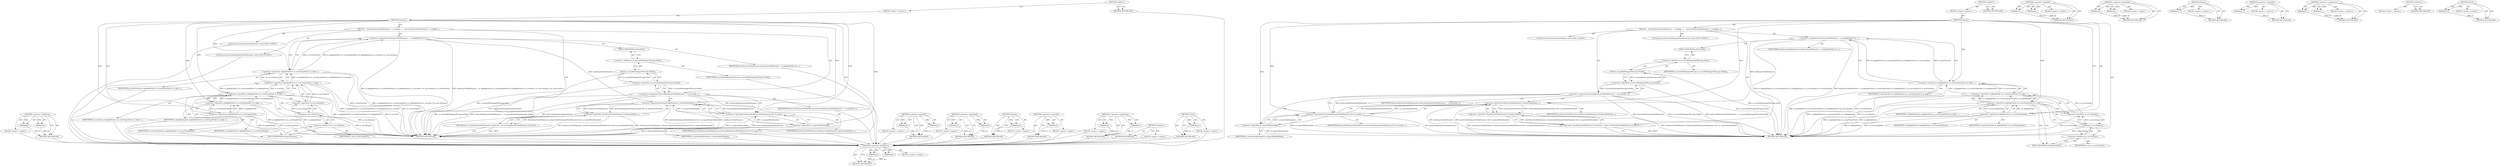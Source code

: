 digraph "isNull" {
vulnerable_79 [label=<(METHOD,&lt;operator&gt;.fieldAccess)>];
vulnerable_80 [label=<(PARAM,p1)>];
vulnerable_81 [label=<(PARAM,p2)>];
vulnerable_82 [label=<(BLOCK,&lt;empty&gt;,&lt;empty&gt;)>];
vulnerable_83 [label=<(METHOD_RETURN,ANY)>];
vulnerable_6 [label=<(METHOD,&lt;global&gt;)<SUB>1</SUB>>];
vulnerable_7 [label=<(BLOCK,&lt;empty&gt;,&lt;empty&gt;)<SUB>1</SUB>>];
vulnerable_8 [label=<(METHOD,isEmpty)<SUB>1</SUB>>];
vulnerable_9 [label=<(BLOCK,{
    bool hasAlwaysVisibleElements = m_highlig...,{
    bool hasAlwaysVisibleElements = m_highlig...)<SUB>2</SUB>>];
vulnerable_10 [label="<(LOCAL,bool hasAlwaysVisibleElements: bool)<SUB>3</SUB>>"];
vulnerable_11 [label=<(&lt;operator&gt;.assignment,hasAlwaysVisibleElements = m_highlightNode || m...)<SUB>3</SUB>>];
vulnerable_12 [label=<(IDENTIFIER,hasAlwaysVisibleElements,hasAlwaysVisibleElements = m_highlightNode || m...)<SUB>3</SUB>>];
vulnerable_13 [label=<(&lt;operator&gt;.logicalOr,m_highlightNode || m_eventTargetNode || m_highl...)<SUB>3</SUB>>];
vulnerable_14 [label=<(&lt;operator&gt;.logicalOr,m_highlightNode || m_eventTargetNode || m_highl...)<SUB>3</SUB>>];
vulnerable_15 [label=<(&lt;operator&gt;.logicalOr,m_highlightNode || m_eventTargetNode || m_highl...)<SUB>3</SUB>>];
vulnerable_16 [label=<(&lt;operator&gt;.logicalOr,m_highlightNode || m_eventTargetNode || m_highl...)<SUB>3</SUB>>];
vulnerable_17 [label=<(&lt;operator&gt;.logicalOr,m_highlightNode || m_eventTargetNode)<SUB>3</SUB>>];
vulnerable_18 [label=<(IDENTIFIER,m_highlightNode,m_highlightNode || m_eventTargetNode)<SUB>3</SUB>>];
vulnerable_19 [label=<(IDENTIFIER,m_eventTargetNode,m_highlightNode || m_eventTargetNode)<SUB>3</SUB>>];
vulnerable_20 [label=<(IDENTIFIER,m_highlightQuad,m_highlightNode || m_eventTargetNode || m_highl...)<SUB>3</SUB>>];
vulnerable_21 [label=<(IDENTIFIER,m_overrides,m_highlightNode || m_eventTargetNode || m_highl...)<SUB>3</SUB>>];
vulnerable_22 [label=<(&lt;operator&gt;.logicalNot,!m_size.isEmpty())<SUB>3</SUB>>];
vulnerable_23 [label=<(isEmpty,m_size.isEmpty())<SUB>3</SUB>>];
vulnerable_24 [label=<(&lt;operator&gt;.fieldAccess,m_size.isEmpty)<SUB>3</SUB>>];
vulnerable_25 [label=<(IDENTIFIER,m_size,m_size.isEmpty())<SUB>3</SUB>>];
vulnerable_26 [label=<(FIELD_IDENTIFIER,isEmpty,isEmpty)<SUB>3</SUB>>];
vulnerable_27 [label=<(IDENTIFIER,m_drawViewSize,m_highlightNode || m_eventTargetNode || m_highl...)<SUB>3</SUB>>];
vulnerable_28 [label="<(LOCAL,bool hasInvisibleInInspectModeElements: bool)<SUB>4</SUB>>"];
vulnerable_29 [label=<(&lt;operator&gt;.assignment,hasInvisibleInInspectModeElements = !m_pausedIn...)<SUB>4</SUB>>];
vulnerable_30 [label=<(IDENTIFIER,hasInvisibleInInspectModeElements,hasInvisibleInInspectModeElements = !m_pausedIn...)<SUB>4</SUB>>];
vulnerable_31 [label=<(&lt;operator&gt;.logicalNot,!m_pausedInDebuggerMessage.isNull())<SUB>4</SUB>>];
vulnerable_32 [label=<(isNull,m_pausedInDebuggerMessage.isNull())<SUB>4</SUB>>];
vulnerable_33 [label=<(&lt;operator&gt;.fieldAccess,m_pausedInDebuggerMessage.isNull)<SUB>4</SUB>>];
vulnerable_34 [label=<(IDENTIFIER,m_pausedInDebuggerMessage,m_pausedInDebuggerMessage.isNull())<SUB>4</SUB>>];
vulnerable_35 [label=<(FIELD_IDENTIFIER,isNull,isNull)<SUB>4</SUB>>];
vulnerable_36 [label=<(RETURN,return !(hasAlwaysVisibleElements || (hasInvisi...,return !(hasAlwaysVisibleElements || (hasInvisi...)<SUB>5</SUB>>];
vulnerable_37 [label=<(&lt;operator&gt;.logicalNot,!(hasAlwaysVisibleElements || (hasInvisibleInIn...)<SUB>5</SUB>>];
vulnerable_38 [label=<(&lt;operator&gt;.logicalOr,hasAlwaysVisibleElements || (hasInvisibleInInsp...)<SUB>5</SUB>>];
vulnerable_39 [label=<(IDENTIFIER,hasAlwaysVisibleElements,hasAlwaysVisibleElements || (hasInvisibleInInsp...)<SUB>5</SUB>>];
vulnerable_40 [label=<(&lt;operator&gt;.logicalAnd,hasInvisibleInInspectModeElements &amp;&amp; !m_inspect...)<SUB>5</SUB>>];
vulnerable_41 [label=<(IDENTIFIER,hasInvisibleInInspectModeElements,hasInvisibleInInspectModeElements &amp;&amp; !m_inspect...)<SUB>5</SUB>>];
vulnerable_42 [label=<(&lt;operator&gt;.logicalNot,!m_inspectModeEnabled)<SUB>5</SUB>>];
vulnerable_43 [label=<(IDENTIFIER,m_inspectModeEnabled,!m_inspectModeEnabled)<SUB>5</SUB>>];
vulnerable_44 [label=<(METHOD_RETURN,bool)<SUB>1</SUB>>];
vulnerable_46 [label=<(METHOD_RETURN,ANY)<SUB>1</SUB>>];
vulnerable_66 [label=<(METHOD,&lt;operator&gt;.logicalOr)>];
vulnerable_67 [label=<(PARAM,p1)>];
vulnerable_68 [label=<(PARAM,p2)>];
vulnerable_69 [label=<(BLOCK,&lt;empty&gt;,&lt;empty&gt;)>];
vulnerable_70 [label=<(METHOD_RETURN,ANY)>];
vulnerable_88 [label=<(METHOD,&lt;operator&gt;.logicalAnd)>];
vulnerable_89 [label=<(PARAM,p1)>];
vulnerable_90 [label=<(PARAM,p2)>];
vulnerable_91 [label=<(BLOCK,&lt;empty&gt;,&lt;empty&gt;)>];
vulnerable_92 [label=<(METHOD_RETURN,ANY)>];
vulnerable_75 [label=<(METHOD,isEmpty)>];
vulnerable_76 [label=<(PARAM,p1)>];
vulnerable_77 [label=<(BLOCK,&lt;empty&gt;,&lt;empty&gt;)>];
vulnerable_78 [label=<(METHOD_RETURN,ANY)>];
vulnerable_71 [label=<(METHOD,&lt;operator&gt;.logicalNot)>];
vulnerable_72 [label=<(PARAM,p1)>];
vulnerable_73 [label=<(BLOCK,&lt;empty&gt;,&lt;empty&gt;)>];
vulnerable_74 [label=<(METHOD_RETURN,ANY)>];
vulnerable_61 [label=<(METHOD,&lt;operator&gt;.assignment)>];
vulnerable_62 [label=<(PARAM,p1)>];
vulnerable_63 [label=<(PARAM,p2)>];
vulnerable_64 [label=<(BLOCK,&lt;empty&gt;,&lt;empty&gt;)>];
vulnerable_65 [label=<(METHOD_RETURN,ANY)>];
vulnerable_55 [label=<(METHOD,&lt;global&gt;)<SUB>1</SUB>>];
vulnerable_56 [label=<(BLOCK,&lt;empty&gt;,&lt;empty&gt;)>];
vulnerable_57 [label=<(METHOD_RETURN,ANY)>];
vulnerable_84 [label=<(METHOD,isNull)>];
vulnerable_85 [label=<(PARAM,p1)>];
vulnerable_86 [label=<(BLOCK,&lt;empty&gt;,&lt;empty&gt;)>];
vulnerable_87 [label=<(METHOD_RETURN,ANY)>];
fixed_77 [label=<(METHOD,&lt;operator&gt;.fieldAccess)>];
fixed_78 [label=<(PARAM,p1)>];
fixed_79 [label=<(PARAM,p2)>];
fixed_80 [label=<(BLOCK,&lt;empty&gt;,&lt;empty&gt;)>];
fixed_81 [label=<(METHOD_RETURN,ANY)>];
fixed_6 [label=<(METHOD,&lt;global&gt;)<SUB>1</SUB>>];
fixed_7 [label=<(BLOCK,&lt;empty&gt;,&lt;empty&gt;)<SUB>1</SUB>>];
fixed_8 [label=<(METHOD,isEmpty)<SUB>1</SUB>>];
fixed_9 [label=<(BLOCK,{
    bool hasAlwaysVisibleElements = m_highlig...,{
    bool hasAlwaysVisibleElements = m_highlig...)<SUB>2</SUB>>];
fixed_10 [label="<(LOCAL,bool hasAlwaysVisibleElements: bool)<SUB>3</SUB>>"];
fixed_11 [label=<(&lt;operator&gt;.assignment,hasAlwaysVisibleElements = m_highlightNode || m...)<SUB>3</SUB>>];
fixed_12 [label=<(IDENTIFIER,hasAlwaysVisibleElements,hasAlwaysVisibleElements = m_highlightNode || m...)<SUB>3</SUB>>];
fixed_13 [label=<(&lt;operator&gt;.logicalOr,m_highlightNode || m_eventTargetNode || m_highl...)<SUB>3</SUB>>];
fixed_14 [label=<(&lt;operator&gt;.logicalOr,m_highlightNode || m_eventTargetNode || m_highl...)<SUB>3</SUB>>];
fixed_15 [label=<(&lt;operator&gt;.logicalOr,m_highlightNode || m_eventTargetNode || m_highl...)<SUB>3</SUB>>];
fixed_16 [label=<(&lt;operator&gt;.logicalOr,m_highlightNode || m_eventTargetNode)<SUB>3</SUB>>];
fixed_17 [label=<(IDENTIFIER,m_highlightNode,m_highlightNode || m_eventTargetNode)<SUB>3</SUB>>];
fixed_18 [label=<(IDENTIFIER,m_eventTargetNode,m_highlightNode || m_eventTargetNode)<SUB>3</SUB>>];
fixed_19 [label=<(IDENTIFIER,m_highlightQuad,m_highlightNode || m_eventTargetNode || m_highl...)<SUB>3</SUB>>];
fixed_20 [label=<(&lt;operator&gt;.logicalNot,!m_size.isEmpty())<SUB>3</SUB>>];
fixed_21 [label=<(isEmpty,m_size.isEmpty())<SUB>3</SUB>>];
fixed_22 [label=<(&lt;operator&gt;.fieldAccess,m_size.isEmpty)<SUB>3</SUB>>];
fixed_23 [label=<(IDENTIFIER,m_size,m_size.isEmpty())<SUB>3</SUB>>];
fixed_24 [label=<(FIELD_IDENTIFIER,isEmpty,isEmpty)<SUB>3</SUB>>];
fixed_25 [label=<(IDENTIFIER,m_drawViewSize,m_highlightNode || m_eventTargetNode || m_highl...)<SUB>3</SUB>>];
fixed_26 [label="<(LOCAL,bool hasInvisibleInInspectModeElements: bool)<SUB>4</SUB>>"];
fixed_27 [label=<(&lt;operator&gt;.assignment,hasInvisibleInInspectModeElements = !m_pausedIn...)<SUB>4</SUB>>];
fixed_28 [label=<(IDENTIFIER,hasInvisibleInInspectModeElements,hasInvisibleInInspectModeElements = !m_pausedIn...)<SUB>4</SUB>>];
fixed_29 [label=<(&lt;operator&gt;.logicalNot,!m_pausedInDebuggerMessage.isNull())<SUB>4</SUB>>];
fixed_30 [label=<(isNull,m_pausedInDebuggerMessage.isNull())<SUB>4</SUB>>];
fixed_31 [label=<(&lt;operator&gt;.fieldAccess,m_pausedInDebuggerMessage.isNull)<SUB>4</SUB>>];
fixed_32 [label=<(IDENTIFIER,m_pausedInDebuggerMessage,m_pausedInDebuggerMessage.isNull())<SUB>4</SUB>>];
fixed_33 [label=<(FIELD_IDENTIFIER,isNull,isNull)<SUB>4</SUB>>];
fixed_34 [label=<(RETURN,return !(hasAlwaysVisibleElements || (hasInvisi...,return !(hasAlwaysVisibleElements || (hasInvisi...)<SUB>5</SUB>>];
fixed_35 [label=<(&lt;operator&gt;.logicalNot,!(hasAlwaysVisibleElements || (hasInvisibleInIn...)<SUB>5</SUB>>];
fixed_36 [label=<(&lt;operator&gt;.logicalOr,hasAlwaysVisibleElements || (hasInvisibleInInsp...)<SUB>5</SUB>>];
fixed_37 [label=<(IDENTIFIER,hasAlwaysVisibleElements,hasAlwaysVisibleElements || (hasInvisibleInInsp...)<SUB>5</SUB>>];
fixed_38 [label=<(&lt;operator&gt;.logicalAnd,hasInvisibleInInspectModeElements &amp;&amp; !m_inspect...)<SUB>5</SUB>>];
fixed_39 [label=<(IDENTIFIER,hasInvisibleInInspectModeElements,hasInvisibleInInspectModeElements &amp;&amp; !m_inspect...)<SUB>5</SUB>>];
fixed_40 [label=<(&lt;operator&gt;.logicalNot,!m_inspectModeEnabled)<SUB>5</SUB>>];
fixed_41 [label=<(IDENTIFIER,m_inspectModeEnabled,!m_inspectModeEnabled)<SUB>5</SUB>>];
fixed_42 [label=<(METHOD_RETURN,bool)<SUB>1</SUB>>];
fixed_44 [label=<(METHOD_RETURN,ANY)<SUB>1</SUB>>];
fixed_64 [label=<(METHOD,&lt;operator&gt;.logicalOr)>];
fixed_65 [label=<(PARAM,p1)>];
fixed_66 [label=<(PARAM,p2)>];
fixed_67 [label=<(BLOCK,&lt;empty&gt;,&lt;empty&gt;)>];
fixed_68 [label=<(METHOD_RETURN,ANY)>];
fixed_86 [label=<(METHOD,&lt;operator&gt;.logicalAnd)>];
fixed_87 [label=<(PARAM,p1)>];
fixed_88 [label=<(PARAM,p2)>];
fixed_89 [label=<(BLOCK,&lt;empty&gt;,&lt;empty&gt;)>];
fixed_90 [label=<(METHOD_RETURN,ANY)>];
fixed_73 [label=<(METHOD,isEmpty)>];
fixed_74 [label=<(PARAM,p1)>];
fixed_75 [label=<(BLOCK,&lt;empty&gt;,&lt;empty&gt;)>];
fixed_76 [label=<(METHOD_RETURN,ANY)>];
fixed_69 [label=<(METHOD,&lt;operator&gt;.logicalNot)>];
fixed_70 [label=<(PARAM,p1)>];
fixed_71 [label=<(BLOCK,&lt;empty&gt;,&lt;empty&gt;)>];
fixed_72 [label=<(METHOD_RETURN,ANY)>];
fixed_59 [label=<(METHOD,&lt;operator&gt;.assignment)>];
fixed_60 [label=<(PARAM,p1)>];
fixed_61 [label=<(PARAM,p2)>];
fixed_62 [label=<(BLOCK,&lt;empty&gt;,&lt;empty&gt;)>];
fixed_63 [label=<(METHOD_RETURN,ANY)>];
fixed_53 [label=<(METHOD,&lt;global&gt;)<SUB>1</SUB>>];
fixed_54 [label=<(BLOCK,&lt;empty&gt;,&lt;empty&gt;)>];
fixed_55 [label=<(METHOD_RETURN,ANY)>];
fixed_82 [label=<(METHOD,isNull)>];
fixed_83 [label=<(PARAM,p1)>];
fixed_84 [label=<(BLOCK,&lt;empty&gt;,&lt;empty&gt;)>];
fixed_85 [label=<(METHOD_RETURN,ANY)>];
vulnerable_79 -> vulnerable_80  [key=0, label="AST: "];
vulnerable_79 -> vulnerable_80  [key=1, label="DDG: "];
vulnerable_79 -> vulnerable_82  [key=0, label="AST: "];
vulnerable_79 -> vulnerable_81  [key=0, label="AST: "];
vulnerable_79 -> vulnerable_81  [key=1, label="DDG: "];
vulnerable_79 -> vulnerable_83  [key=0, label="AST: "];
vulnerable_79 -> vulnerable_83  [key=1, label="CFG: "];
vulnerable_80 -> vulnerable_83  [key=0, label="DDG: p1"];
vulnerable_81 -> vulnerable_83  [key=0, label="DDG: p2"];
vulnerable_82 -> fixed_77  [key=0];
vulnerable_83 -> fixed_77  [key=0];
vulnerable_6 -> vulnerable_7  [key=0, label="AST: "];
vulnerable_6 -> vulnerable_46  [key=0, label="AST: "];
vulnerable_6 -> vulnerable_46  [key=1, label="CFG: "];
vulnerable_7 -> vulnerable_8  [key=0, label="AST: "];
vulnerable_8 -> vulnerable_9  [key=0, label="AST: "];
vulnerable_8 -> vulnerable_44  [key=0, label="AST: "];
vulnerable_8 -> vulnerable_17  [key=0, label="CFG: "];
vulnerable_8 -> vulnerable_17  [key=1, label="DDG: "];
vulnerable_8 -> vulnerable_13  [key=0, label="DDG: "];
vulnerable_8 -> vulnerable_38  [key=0, label="DDG: "];
vulnerable_8 -> vulnerable_15  [key=0, label="DDG: "];
vulnerable_8 -> vulnerable_40  [key=0, label="DDG: "];
vulnerable_8 -> vulnerable_16  [key=0, label="DDG: "];
vulnerable_8 -> vulnerable_42  [key=0, label="DDG: "];
vulnerable_9 -> vulnerable_10  [key=0, label="AST: "];
vulnerable_9 -> vulnerable_11  [key=0, label="AST: "];
vulnerable_9 -> vulnerable_28  [key=0, label="AST: "];
vulnerable_9 -> vulnerable_29  [key=0, label="AST: "];
vulnerable_9 -> vulnerable_36  [key=0, label="AST: "];
vulnerable_10 -> fixed_77  [key=0];
vulnerable_11 -> vulnerable_12  [key=0, label="AST: "];
vulnerable_11 -> vulnerable_13  [key=0, label="AST: "];
vulnerable_11 -> vulnerable_35  [key=0, label="CFG: "];
vulnerable_11 -> vulnerable_44  [key=0, label="DDG: m_highlightNode || m_eventTargetNode || m_highlightQuad || m_overrides || !m_size.isEmpty() || m_drawViewSize"];
vulnerable_11 -> vulnerable_44  [key=1, label="DDG: hasAlwaysVisibleElements = m_highlightNode || m_eventTargetNode || m_highlightQuad || m_overrides || !m_size.isEmpty() || m_drawViewSize"];
vulnerable_11 -> vulnerable_38  [key=0, label="DDG: hasAlwaysVisibleElements"];
vulnerable_12 -> fixed_77  [key=0];
vulnerable_13 -> vulnerable_14  [key=0, label="AST: "];
vulnerable_13 -> vulnerable_27  [key=0, label="AST: "];
vulnerable_13 -> vulnerable_11  [key=0, label="CFG: "];
vulnerable_13 -> vulnerable_11  [key=1, label="DDG: m_highlightNode || m_eventTargetNode || m_highlightQuad || m_overrides || !m_size.isEmpty()"];
vulnerable_13 -> vulnerable_11  [key=2, label="DDG: m_drawViewSize"];
vulnerable_13 -> vulnerable_44  [key=0, label="DDG: m_highlightNode || m_eventTargetNode || m_highlightQuad || m_overrides || !m_size.isEmpty()"];
vulnerable_13 -> vulnerable_44  [key=1, label="DDG: m_drawViewSize"];
vulnerable_14 -> vulnerable_15  [key=0, label="AST: "];
vulnerable_14 -> vulnerable_22  [key=0, label="AST: "];
vulnerable_14 -> vulnerable_13  [key=0, label="CFG: "];
vulnerable_14 -> vulnerable_13  [key=1, label="DDG: m_highlightNode || m_eventTargetNode || m_highlightQuad || m_overrides"];
vulnerable_14 -> vulnerable_13  [key=2, label="DDG: !m_size.isEmpty()"];
vulnerable_14 -> vulnerable_44  [key=0, label="DDG: m_highlightNode || m_eventTargetNode || m_highlightQuad || m_overrides"];
vulnerable_14 -> vulnerable_44  [key=1, label="DDG: !m_size.isEmpty()"];
vulnerable_15 -> vulnerable_16  [key=0, label="AST: "];
vulnerable_15 -> vulnerable_21  [key=0, label="AST: "];
vulnerable_15 -> vulnerable_14  [key=0, label="CFG: "];
vulnerable_15 -> vulnerable_14  [key=1, label="DDG: m_highlightNode || m_eventTargetNode || m_highlightQuad"];
vulnerable_15 -> vulnerable_14  [key=2, label="DDG: m_overrides"];
vulnerable_15 -> vulnerable_26  [key=0, label="CFG: "];
vulnerable_15 -> vulnerable_26  [key=1, label="CDG: "];
vulnerable_15 -> vulnerable_44  [key=0, label="DDG: m_highlightNode || m_eventTargetNode || m_highlightQuad"];
vulnerable_15 -> vulnerable_44  [key=1, label="DDG: m_overrides"];
vulnerable_15 -> vulnerable_24  [key=0, label="CDG: "];
vulnerable_15 -> vulnerable_23  [key=0, label="CDG: "];
vulnerable_15 -> vulnerable_22  [key=0, label="CDG: "];
vulnerable_16 -> vulnerable_17  [key=0, label="AST: "];
vulnerable_16 -> vulnerable_20  [key=0, label="AST: "];
vulnerable_16 -> vulnerable_15  [key=0, label="CFG: "];
vulnerable_16 -> vulnerable_15  [key=1, label="DDG: m_highlightNode || m_eventTargetNode"];
vulnerable_16 -> vulnerable_15  [key=2, label="DDG: m_highlightQuad"];
vulnerable_16 -> vulnerable_44  [key=0, label="DDG: m_highlightNode || m_eventTargetNode"];
vulnerable_16 -> vulnerable_44  [key=1, label="DDG: m_highlightQuad"];
vulnerable_17 -> vulnerable_18  [key=0, label="AST: "];
vulnerable_17 -> vulnerable_19  [key=0, label="AST: "];
vulnerable_17 -> vulnerable_16  [key=0, label="CFG: "];
vulnerable_17 -> vulnerable_16  [key=1, label="DDG: m_highlightNode"];
vulnerable_17 -> vulnerable_16  [key=2, label="DDG: m_eventTargetNode"];
vulnerable_17 -> vulnerable_44  [key=0, label="DDG: m_highlightNode"];
vulnerable_17 -> vulnerable_44  [key=1, label="DDG: m_eventTargetNode"];
vulnerable_18 -> fixed_77  [key=0];
vulnerable_19 -> fixed_77  [key=0];
vulnerable_20 -> fixed_77  [key=0];
vulnerable_21 -> fixed_77  [key=0];
vulnerable_22 -> vulnerable_23  [key=0, label="AST: "];
vulnerable_22 -> vulnerable_14  [key=0, label="CFG: "];
vulnerable_22 -> vulnerable_14  [key=1, label="DDG: m_size.isEmpty()"];
vulnerable_22 -> vulnerable_44  [key=0, label="DDG: m_size.isEmpty()"];
vulnerable_23 -> vulnerable_24  [key=0, label="AST: "];
vulnerable_23 -> vulnerable_22  [key=0, label="CFG: "];
vulnerable_23 -> vulnerable_22  [key=1, label="DDG: m_size.isEmpty"];
vulnerable_23 -> vulnerable_44  [key=0, label="DDG: m_size.isEmpty"];
vulnerable_24 -> vulnerable_25  [key=0, label="AST: "];
vulnerable_24 -> vulnerable_26  [key=0, label="AST: "];
vulnerable_24 -> vulnerable_23  [key=0, label="CFG: "];
vulnerable_25 -> fixed_77  [key=0];
vulnerable_26 -> vulnerable_24  [key=0, label="CFG: "];
vulnerable_27 -> fixed_77  [key=0];
vulnerable_28 -> fixed_77  [key=0];
vulnerable_29 -> vulnerable_30  [key=0, label="AST: "];
vulnerable_29 -> vulnerable_31  [key=0, label="AST: "];
vulnerable_29 -> vulnerable_38  [key=0, label="CFG: "];
vulnerable_29 -> vulnerable_40  [key=0, label="CFG: "];
vulnerable_29 -> vulnerable_40  [key=1, label="DDG: hasInvisibleInInspectModeElements"];
vulnerable_29 -> vulnerable_42  [key=0, label="CFG: "];
vulnerable_29 -> vulnerable_44  [key=0, label="DDG: hasInvisibleInInspectModeElements"];
vulnerable_29 -> vulnerable_44  [key=1, label="DDG: !m_pausedInDebuggerMessage.isNull()"];
vulnerable_29 -> vulnerable_44  [key=2, label="DDG: hasInvisibleInInspectModeElements = !m_pausedInDebuggerMessage.isNull()"];
vulnerable_30 -> fixed_77  [key=0];
vulnerable_31 -> vulnerable_32  [key=0, label="AST: "];
vulnerable_31 -> vulnerable_29  [key=0, label="CFG: "];
vulnerable_31 -> vulnerable_29  [key=1, label="DDG: m_pausedInDebuggerMessage.isNull()"];
vulnerable_31 -> vulnerable_44  [key=0, label="DDG: m_pausedInDebuggerMessage.isNull()"];
vulnerable_32 -> vulnerable_33  [key=0, label="AST: "];
vulnerable_32 -> vulnerable_31  [key=0, label="CFG: "];
vulnerable_32 -> vulnerable_31  [key=1, label="DDG: m_pausedInDebuggerMessage.isNull"];
vulnerable_32 -> vulnerable_44  [key=0, label="DDG: m_pausedInDebuggerMessage.isNull"];
vulnerable_33 -> vulnerable_34  [key=0, label="AST: "];
vulnerable_33 -> vulnerable_35  [key=0, label="AST: "];
vulnerable_33 -> vulnerable_32  [key=0, label="CFG: "];
vulnerable_34 -> fixed_77  [key=0];
vulnerable_35 -> vulnerable_33  [key=0, label="CFG: "];
vulnerable_36 -> vulnerable_37  [key=0, label="AST: "];
vulnerable_36 -> vulnerable_44  [key=0, label="CFG: "];
vulnerable_36 -> vulnerable_44  [key=1, label="DDG: &lt;RET&gt;"];
vulnerable_37 -> vulnerable_38  [key=0, label="AST: "];
vulnerable_37 -> vulnerable_36  [key=0, label="CFG: "];
vulnerable_37 -> vulnerable_36  [key=1, label="DDG: !(hasAlwaysVisibleElements || (hasInvisibleInInspectModeElements &amp;&amp; !m_inspectModeEnabled))"];
vulnerable_37 -> vulnerable_44  [key=0, label="DDG: hasAlwaysVisibleElements || (hasInvisibleInInspectModeElements &amp;&amp; !m_inspectModeEnabled)"];
vulnerable_37 -> vulnerable_44  [key=1, label="DDG: !(hasAlwaysVisibleElements || (hasInvisibleInInspectModeElements &amp;&amp; !m_inspectModeEnabled))"];
vulnerable_38 -> vulnerable_39  [key=0, label="AST: "];
vulnerable_38 -> vulnerable_40  [key=0, label="AST: "];
vulnerable_38 -> vulnerable_37  [key=0, label="CFG: "];
vulnerable_38 -> vulnerable_37  [key=1, label="DDG: hasAlwaysVisibleElements"];
vulnerable_38 -> vulnerable_37  [key=2, label="DDG: hasInvisibleInInspectModeElements &amp;&amp; !m_inspectModeEnabled"];
vulnerable_38 -> vulnerable_44  [key=0, label="DDG: hasAlwaysVisibleElements"];
vulnerable_38 -> vulnerable_44  [key=1, label="DDG: hasInvisibleInInspectModeElements &amp;&amp; !m_inspectModeEnabled"];
vulnerable_39 -> fixed_77  [key=0];
vulnerable_40 -> vulnerable_41  [key=0, label="AST: "];
vulnerable_40 -> vulnerable_42  [key=0, label="AST: "];
vulnerable_40 -> vulnerable_38  [key=0, label="CFG: "];
vulnerable_40 -> vulnerable_38  [key=1, label="DDG: hasInvisibleInInspectModeElements"];
vulnerable_40 -> vulnerable_38  [key=2, label="DDG: !m_inspectModeEnabled"];
vulnerable_40 -> vulnerable_44  [key=0, label="DDG: hasInvisibleInInspectModeElements"];
vulnerable_40 -> vulnerable_44  [key=1, label="DDG: !m_inspectModeEnabled"];
vulnerable_41 -> fixed_77  [key=0];
vulnerable_42 -> vulnerable_43  [key=0, label="AST: "];
vulnerable_42 -> vulnerable_40  [key=0, label="CFG: "];
vulnerable_42 -> vulnerable_40  [key=1, label="DDG: m_inspectModeEnabled"];
vulnerable_42 -> vulnerable_44  [key=0, label="DDG: m_inspectModeEnabled"];
vulnerable_43 -> fixed_77  [key=0];
vulnerable_44 -> fixed_77  [key=0];
vulnerable_46 -> fixed_77  [key=0];
vulnerable_66 -> vulnerable_67  [key=0, label="AST: "];
vulnerable_66 -> vulnerable_67  [key=1, label="DDG: "];
vulnerable_66 -> vulnerable_69  [key=0, label="AST: "];
vulnerable_66 -> vulnerable_68  [key=0, label="AST: "];
vulnerable_66 -> vulnerable_68  [key=1, label="DDG: "];
vulnerable_66 -> vulnerable_70  [key=0, label="AST: "];
vulnerable_66 -> vulnerable_70  [key=1, label="CFG: "];
vulnerable_67 -> vulnerable_70  [key=0, label="DDG: p1"];
vulnerable_68 -> vulnerable_70  [key=0, label="DDG: p2"];
vulnerable_69 -> fixed_77  [key=0];
vulnerable_70 -> fixed_77  [key=0];
vulnerable_88 -> vulnerable_89  [key=0, label="AST: "];
vulnerable_88 -> vulnerable_89  [key=1, label="DDG: "];
vulnerable_88 -> vulnerable_91  [key=0, label="AST: "];
vulnerable_88 -> vulnerable_90  [key=0, label="AST: "];
vulnerable_88 -> vulnerable_90  [key=1, label="DDG: "];
vulnerable_88 -> vulnerable_92  [key=0, label="AST: "];
vulnerable_88 -> vulnerable_92  [key=1, label="CFG: "];
vulnerable_89 -> vulnerable_92  [key=0, label="DDG: p1"];
vulnerable_90 -> vulnerable_92  [key=0, label="DDG: p2"];
vulnerable_91 -> fixed_77  [key=0];
vulnerable_92 -> fixed_77  [key=0];
vulnerable_75 -> vulnerable_76  [key=0, label="AST: "];
vulnerable_75 -> vulnerable_76  [key=1, label="DDG: "];
vulnerable_75 -> vulnerable_77  [key=0, label="AST: "];
vulnerable_75 -> vulnerable_78  [key=0, label="AST: "];
vulnerable_75 -> vulnerable_78  [key=1, label="CFG: "];
vulnerable_76 -> vulnerable_78  [key=0, label="DDG: p1"];
vulnerable_77 -> fixed_77  [key=0];
vulnerable_78 -> fixed_77  [key=0];
vulnerable_71 -> vulnerable_72  [key=0, label="AST: "];
vulnerable_71 -> vulnerable_72  [key=1, label="DDG: "];
vulnerable_71 -> vulnerable_73  [key=0, label="AST: "];
vulnerable_71 -> vulnerable_74  [key=0, label="AST: "];
vulnerable_71 -> vulnerable_74  [key=1, label="CFG: "];
vulnerable_72 -> vulnerable_74  [key=0, label="DDG: p1"];
vulnerable_73 -> fixed_77  [key=0];
vulnerable_74 -> fixed_77  [key=0];
vulnerable_61 -> vulnerable_62  [key=0, label="AST: "];
vulnerable_61 -> vulnerable_62  [key=1, label="DDG: "];
vulnerable_61 -> vulnerable_64  [key=0, label="AST: "];
vulnerable_61 -> vulnerable_63  [key=0, label="AST: "];
vulnerable_61 -> vulnerable_63  [key=1, label="DDG: "];
vulnerable_61 -> vulnerable_65  [key=0, label="AST: "];
vulnerable_61 -> vulnerable_65  [key=1, label="CFG: "];
vulnerable_62 -> vulnerable_65  [key=0, label="DDG: p1"];
vulnerable_63 -> vulnerable_65  [key=0, label="DDG: p2"];
vulnerable_64 -> fixed_77  [key=0];
vulnerable_65 -> fixed_77  [key=0];
vulnerable_55 -> vulnerable_56  [key=0, label="AST: "];
vulnerable_55 -> vulnerable_57  [key=0, label="AST: "];
vulnerable_55 -> vulnerable_57  [key=1, label="CFG: "];
vulnerable_56 -> fixed_77  [key=0];
vulnerable_57 -> fixed_77  [key=0];
vulnerable_84 -> vulnerable_85  [key=0, label="AST: "];
vulnerable_84 -> vulnerable_85  [key=1, label="DDG: "];
vulnerable_84 -> vulnerable_86  [key=0, label="AST: "];
vulnerable_84 -> vulnerable_87  [key=0, label="AST: "];
vulnerable_84 -> vulnerable_87  [key=1, label="CFG: "];
vulnerable_85 -> vulnerable_87  [key=0, label="DDG: p1"];
vulnerable_86 -> fixed_77  [key=0];
vulnerable_87 -> fixed_77  [key=0];
fixed_77 -> fixed_78  [key=0, label="AST: "];
fixed_77 -> fixed_78  [key=1, label="DDG: "];
fixed_77 -> fixed_80  [key=0, label="AST: "];
fixed_77 -> fixed_79  [key=0, label="AST: "];
fixed_77 -> fixed_79  [key=1, label="DDG: "];
fixed_77 -> fixed_81  [key=0, label="AST: "];
fixed_77 -> fixed_81  [key=1, label="CFG: "];
fixed_78 -> fixed_81  [key=0, label="DDG: p1"];
fixed_79 -> fixed_81  [key=0, label="DDG: p2"];
fixed_6 -> fixed_7  [key=0, label="AST: "];
fixed_6 -> fixed_44  [key=0, label="AST: "];
fixed_6 -> fixed_44  [key=1, label="CFG: "];
fixed_7 -> fixed_8  [key=0, label="AST: "];
fixed_8 -> fixed_9  [key=0, label="AST: "];
fixed_8 -> fixed_42  [key=0, label="AST: "];
fixed_8 -> fixed_16  [key=0, label="CFG: "];
fixed_8 -> fixed_16  [key=1, label="DDG: "];
fixed_8 -> fixed_13  [key=0, label="DDG: "];
fixed_8 -> fixed_36  [key=0, label="DDG: "];
fixed_8 -> fixed_15  [key=0, label="DDG: "];
fixed_8 -> fixed_38  [key=0, label="DDG: "];
fixed_8 -> fixed_40  [key=0, label="DDG: "];
fixed_9 -> fixed_10  [key=0, label="AST: "];
fixed_9 -> fixed_11  [key=0, label="AST: "];
fixed_9 -> fixed_26  [key=0, label="AST: "];
fixed_9 -> fixed_27  [key=0, label="AST: "];
fixed_9 -> fixed_34  [key=0, label="AST: "];
fixed_11 -> fixed_12  [key=0, label="AST: "];
fixed_11 -> fixed_13  [key=0, label="AST: "];
fixed_11 -> fixed_33  [key=0, label="CFG: "];
fixed_11 -> fixed_42  [key=0, label="DDG: m_highlightNode || m_eventTargetNode || m_highlightQuad || !m_size.isEmpty() || m_drawViewSize"];
fixed_11 -> fixed_42  [key=1, label="DDG: hasAlwaysVisibleElements = m_highlightNode || m_eventTargetNode || m_highlightQuad || !m_size.isEmpty() || m_drawViewSize"];
fixed_11 -> fixed_36  [key=0, label="DDG: hasAlwaysVisibleElements"];
fixed_13 -> fixed_14  [key=0, label="AST: "];
fixed_13 -> fixed_25  [key=0, label="AST: "];
fixed_13 -> fixed_11  [key=0, label="CFG: "];
fixed_13 -> fixed_11  [key=1, label="DDG: m_highlightNode || m_eventTargetNode || m_highlightQuad || !m_size.isEmpty()"];
fixed_13 -> fixed_11  [key=2, label="DDG: m_drawViewSize"];
fixed_13 -> fixed_42  [key=0, label="DDG: m_highlightNode || m_eventTargetNode || m_highlightQuad || !m_size.isEmpty()"];
fixed_13 -> fixed_42  [key=1, label="DDG: m_drawViewSize"];
fixed_14 -> fixed_15  [key=0, label="AST: "];
fixed_14 -> fixed_20  [key=0, label="AST: "];
fixed_14 -> fixed_13  [key=0, label="CFG: "];
fixed_14 -> fixed_13  [key=1, label="DDG: m_highlightNode || m_eventTargetNode || m_highlightQuad"];
fixed_14 -> fixed_13  [key=2, label="DDG: !m_size.isEmpty()"];
fixed_14 -> fixed_42  [key=0, label="DDG: m_highlightNode || m_eventTargetNode || m_highlightQuad"];
fixed_14 -> fixed_42  [key=1, label="DDG: !m_size.isEmpty()"];
fixed_15 -> fixed_16  [key=0, label="AST: "];
fixed_15 -> fixed_19  [key=0, label="AST: "];
fixed_15 -> fixed_14  [key=0, label="CFG: "];
fixed_15 -> fixed_14  [key=1, label="DDG: m_highlightNode || m_eventTargetNode"];
fixed_15 -> fixed_14  [key=2, label="DDG: m_highlightQuad"];
fixed_15 -> fixed_24  [key=0, label="CFG: "];
fixed_15 -> fixed_24  [key=1, label="CDG: "];
fixed_15 -> fixed_42  [key=0, label="DDG: m_highlightNode || m_eventTargetNode"];
fixed_15 -> fixed_42  [key=1, label="DDG: m_highlightQuad"];
fixed_15 -> fixed_21  [key=0, label="CDG: "];
fixed_15 -> fixed_20  [key=0, label="CDG: "];
fixed_15 -> fixed_22  [key=0, label="CDG: "];
fixed_16 -> fixed_17  [key=0, label="AST: "];
fixed_16 -> fixed_18  [key=0, label="AST: "];
fixed_16 -> fixed_15  [key=0, label="CFG: "];
fixed_16 -> fixed_15  [key=1, label="DDG: m_highlightNode"];
fixed_16 -> fixed_15  [key=2, label="DDG: m_eventTargetNode"];
fixed_16 -> fixed_42  [key=0, label="DDG: m_highlightNode"];
fixed_16 -> fixed_42  [key=1, label="DDG: m_eventTargetNode"];
fixed_20 -> fixed_21  [key=0, label="AST: "];
fixed_20 -> fixed_14  [key=0, label="CFG: "];
fixed_20 -> fixed_14  [key=1, label="DDG: m_size.isEmpty()"];
fixed_20 -> fixed_42  [key=0, label="DDG: m_size.isEmpty()"];
fixed_21 -> fixed_22  [key=0, label="AST: "];
fixed_21 -> fixed_20  [key=0, label="CFG: "];
fixed_21 -> fixed_20  [key=1, label="DDG: m_size.isEmpty"];
fixed_21 -> fixed_42  [key=0, label="DDG: m_size.isEmpty"];
fixed_22 -> fixed_23  [key=0, label="AST: "];
fixed_22 -> fixed_24  [key=0, label="AST: "];
fixed_22 -> fixed_21  [key=0, label="CFG: "];
fixed_24 -> fixed_22  [key=0, label="CFG: "];
fixed_27 -> fixed_28  [key=0, label="AST: "];
fixed_27 -> fixed_29  [key=0, label="AST: "];
fixed_27 -> fixed_36  [key=0, label="CFG: "];
fixed_27 -> fixed_38  [key=0, label="CFG: "];
fixed_27 -> fixed_38  [key=1, label="DDG: hasInvisibleInInspectModeElements"];
fixed_27 -> fixed_40  [key=0, label="CFG: "];
fixed_27 -> fixed_42  [key=0, label="DDG: hasInvisibleInInspectModeElements"];
fixed_27 -> fixed_42  [key=1, label="DDG: !m_pausedInDebuggerMessage.isNull()"];
fixed_27 -> fixed_42  [key=2, label="DDG: hasInvisibleInInspectModeElements = !m_pausedInDebuggerMessage.isNull()"];
fixed_29 -> fixed_30  [key=0, label="AST: "];
fixed_29 -> fixed_27  [key=0, label="CFG: "];
fixed_29 -> fixed_27  [key=1, label="DDG: m_pausedInDebuggerMessage.isNull()"];
fixed_29 -> fixed_42  [key=0, label="DDG: m_pausedInDebuggerMessage.isNull()"];
fixed_30 -> fixed_31  [key=0, label="AST: "];
fixed_30 -> fixed_29  [key=0, label="CFG: "];
fixed_30 -> fixed_29  [key=1, label="DDG: m_pausedInDebuggerMessage.isNull"];
fixed_30 -> fixed_42  [key=0, label="DDG: m_pausedInDebuggerMessage.isNull"];
fixed_31 -> fixed_32  [key=0, label="AST: "];
fixed_31 -> fixed_33  [key=0, label="AST: "];
fixed_31 -> fixed_30  [key=0, label="CFG: "];
fixed_33 -> fixed_31  [key=0, label="CFG: "];
fixed_34 -> fixed_35  [key=0, label="AST: "];
fixed_34 -> fixed_42  [key=0, label="CFG: "];
fixed_34 -> fixed_42  [key=1, label="DDG: &lt;RET&gt;"];
fixed_35 -> fixed_36  [key=0, label="AST: "];
fixed_35 -> fixed_34  [key=0, label="CFG: "];
fixed_35 -> fixed_34  [key=1, label="DDG: !(hasAlwaysVisibleElements || (hasInvisibleInInspectModeElements &amp;&amp; !m_inspectModeEnabled))"];
fixed_35 -> fixed_42  [key=0, label="DDG: hasAlwaysVisibleElements || (hasInvisibleInInspectModeElements &amp;&amp; !m_inspectModeEnabled)"];
fixed_35 -> fixed_42  [key=1, label="DDG: !(hasAlwaysVisibleElements || (hasInvisibleInInspectModeElements &amp;&amp; !m_inspectModeEnabled))"];
fixed_36 -> fixed_37  [key=0, label="AST: "];
fixed_36 -> fixed_38  [key=0, label="AST: "];
fixed_36 -> fixed_35  [key=0, label="CFG: "];
fixed_36 -> fixed_35  [key=1, label="DDG: hasAlwaysVisibleElements"];
fixed_36 -> fixed_35  [key=2, label="DDG: hasInvisibleInInspectModeElements &amp;&amp; !m_inspectModeEnabled"];
fixed_36 -> fixed_42  [key=0, label="DDG: hasAlwaysVisibleElements"];
fixed_36 -> fixed_42  [key=1, label="DDG: hasInvisibleInInspectModeElements &amp;&amp; !m_inspectModeEnabled"];
fixed_38 -> fixed_39  [key=0, label="AST: "];
fixed_38 -> fixed_40  [key=0, label="AST: "];
fixed_38 -> fixed_36  [key=0, label="CFG: "];
fixed_38 -> fixed_36  [key=1, label="DDG: hasInvisibleInInspectModeElements"];
fixed_38 -> fixed_36  [key=2, label="DDG: !m_inspectModeEnabled"];
fixed_38 -> fixed_42  [key=0, label="DDG: hasInvisibleInInspectModeElements"];
fixed_38 -> fixed_42  [key=1, label="DDG: !m_inspectModeEnabled"];
fixed_40 -> fixed_41  [key=0, label="AST: "];
fixed_40 -> fixed_38  [key=0, label="CFG: "];
fixed_40 -> fixed_38  [key=1, label="DDG: m_inspectModeEnabled"];
fixed_40 -> fixed_42  [key=0, label="DDG: m_inspectModeEnabled"];
fixed_64 -> fixed_65  [key=0, label="AST: "];
fixed_64 -> fixed_65  [key=1, label="DDG: "];
fixed_64 -> fixed_67  [key=0, label="AST: "];
fixed_64 -> fixed_66  [key=0, label="AST: "];
fixed_64 -> fixed_66  [key=1, label="DDG: "];
fixed_64 -> fixed_68  [key=0, label="AST: "];
fixed_64 -> fixed_68  [key=1, label="CFG: "];
fixed_65 -> fixed_68  [key=0, label="DDG: p1"];
fixed_66 -> fixed_68  [key=0, label="DDG: p2"];
fixed_86 -> fixed_87  [key=0, label="AST: "];
fixed_86 -> fixed_87  [key=1, label="DDG: "];
fixed_86 -> fixed_89  [key=0, label="AST: "];
fixed_86 -> fixed_88  [key=0, label="AST: "];
fixed_86 -> fixed_88  [key=1, label="DDG: "];
fixed_86 -> fixed_90  [key=0, label="AST: "];
fixed_86 -> fixed_90  [key=1, label="CFG: "];
fixed_87 -> fixed_90  [key=0, label="DDG: p1"];
fixed_88 -> fixed_90  [key=0, label="DDG: p2"];
fixed_73 -> fixed_74  [key=0, label="AST: "];
fixed_73 -> fixed_74  [key=1, label="DDG: "];
fixed_73 -> fixed_75  [key=0, label="AST: "];
fixed_73 -> fixed_76  [key=0, label="AST: "];
fixed_73 -> fixed_76  [key=1, label="CFG: "];
fixed_74 -> fixed_76  [key=0, label="DDG: p1"];
fixed_69 -> fixed_70  [key=0, label="AST: "];
fixed_69 -> fixed_70  [key=1, label="DDG: "];
fixed_69 -> fixed_71  [key=0, label="AST: "];
fixed_69 -> fixed_72  [key=0, label="AST: "];
fixed_69 -> fixed_72  [key=1, label="CFG: "];
fixed_70 -> fixed_72  [key=0, label="DDG: p1"];
fixed_59 -> fixed_60  [key=0, label="AST: "];
fixed_59 -> fixed_60  [key=1, label="DDG: "];
fixed_59 -> fixed_62  [key=0, label="AST: "];
fixed_59 -> fixed_61  [key=0, label="AST: "];
fixed_59 -> fixed_61  [key=1, label="DDG: "];
fixed_59 -> fixed_63  [key=0, label="AST: "];
fixed_59 -> fixed_63  [key=1, label="CFG: "];
fixed_60 -> fixed_63  [key=0, label="DDG: p1"];
fixed_61 -> fixed_63  [key=0, label="DDG: p2"];
fixed_53 -> fixed_54  [key=0, label="AST: "];
fixed_53 -> fixed_55  [key=0, label="AST: "];
fixed_53 -> fixed_55  [key=1, label="CFG: "];
fixed_82 -> fixed_83  [key=0, label="AST: "];
fixed_82 -> fixed_83  [key=1, label="DDG: "];
fixed_82 -> fixed_84  [key=0, label="AST: "];
fixed_82 -> fixed_85  [key=0, label="AST: "];
fixed_82 -> fixed_85  [key=1, label="CFG: "];
fixed_83 -> fixed_85  [key=0, label="DDG: p1"];
}
